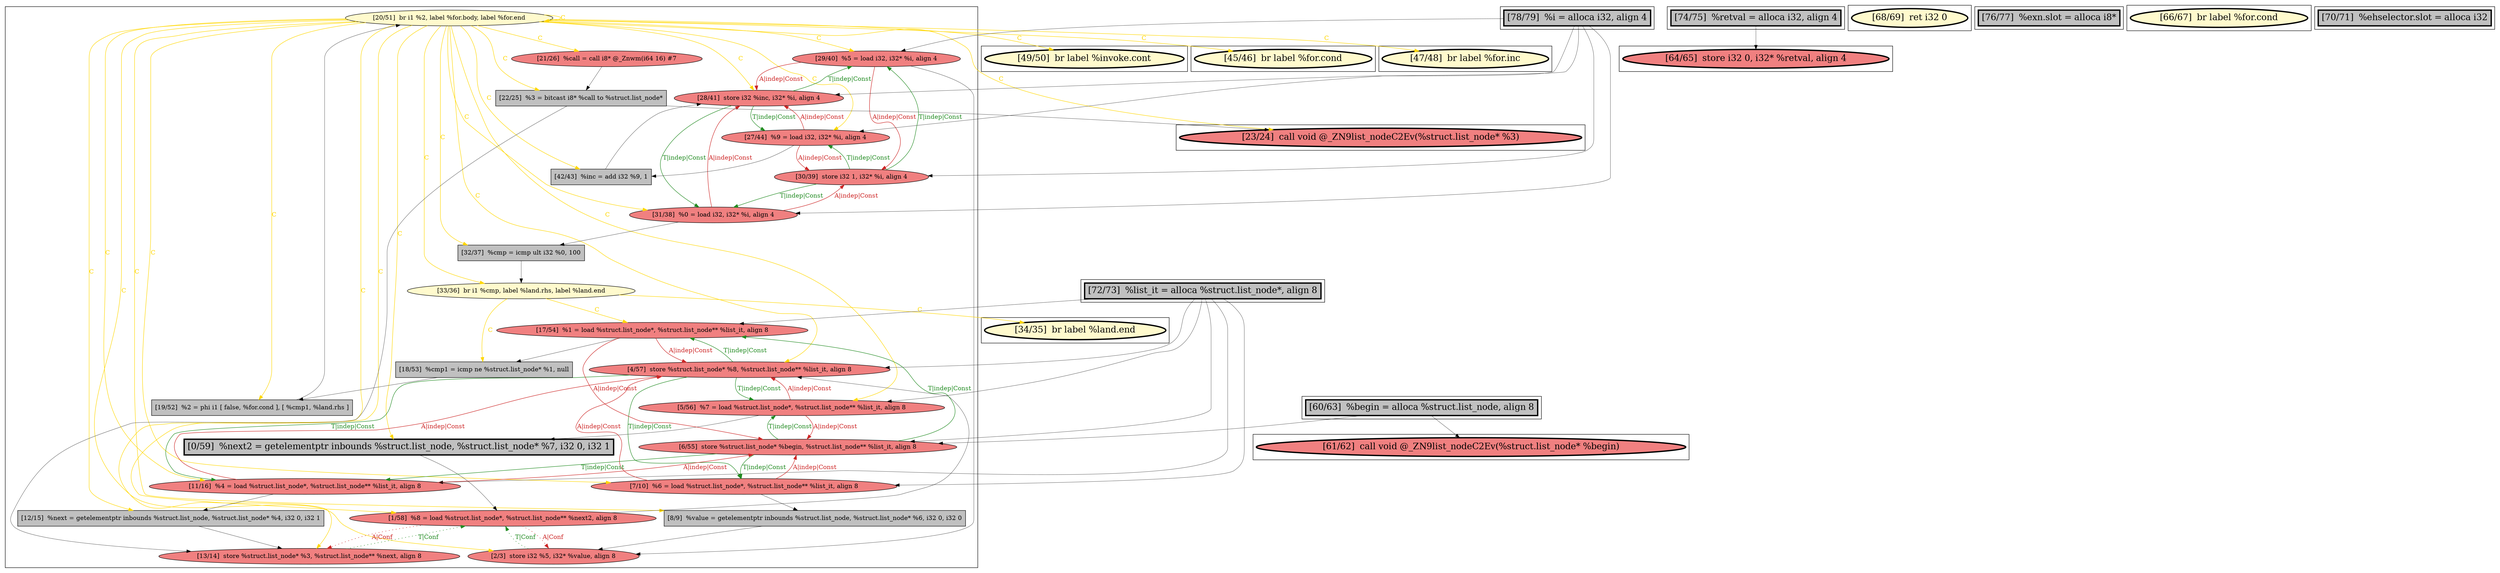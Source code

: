 
digraph G {



node182->node165 [style=solid,color=gold,label="C",penwidth=1.0,fontcolor=gold ]
node179->node183 [style=solid,color=firebrick3,label="A|indep|Const",penwidth=1.0,fontcolor=firebrick3 ]
node182->node184 [style=solid,color=gold,label="C",penwidth=1.0,fontcolor=gold ]
node183->node179 [style=solid,color=forestgreen,label="T|indep|Const",penwidth=1.0,fontcolor=forestgreen ]
node181->node168 [style=solid,color=black,label="",penwidth=0.5,fontcolor=black ]
node182->node169 [style=solid,color=gold,label="C",penwidth=1.0,fontcolor=gold ]
node182->node181 [style=solid,color=gold,label="C",penwidth=1.0,fontcolor=gold ]
node182->node172 [style=solid,color=gold,label="C",penwidth=1.0,fontcolor=gold ]
node182->node174 [style=solid,color=gold,label="C",penwidth=1.0,fontcolor=gold ]
node177->node171 [style=solid,color=forestgreen,label="T|indep|Const",penwidth=1.0,fontcolor=forestgreen ]
node161->node162 [style=solid,color=black,label="",penwidth=0.5,fontcolor=black ]
node182->node151 [style=solid,color=gold,label="C",penwidth=1.0,fontcolor=gold ]
node171->node177 [style=solid,color=firebrick3,label="A|indep|Const",penwidth=1.0,fontcolor=firebrick3 ]
node182->node162 [style=solid,color=gold,label="C",penwidth=1.0,fontcolor=gold ]
node188->node178 [style=solid,color=black,label="",penwidth=0.5,fontcolor=black ]
node169->node178 [style=solid,color=firebrick3,label="A|indep|Const",penwidth=1.0,fontcolor=firebrick3 ]
node162->node163 [style=dotted,color=forestgreen,label="T|Conf",penwidth=1.0,fontcolor=forestgreen ]
node178->node179 [style=solid,color=forestgreen,label="T|indep|Const",penwidth=1.0,fontcolor=forestgreen ]
node179->node178 [style=solid,color=firebrick3,label="A|indep|Const",penwidth=1.0,fontcolor=firebrick3 ]
node165->node162 [style=solid,color=black,label="",penwidth=0.5,fontcolor=black ]
node160->node181 [style=solid,color=black,label="",penwidth=0.5,fontcolor=black ]
node182->node170 [style=solid,color=gold,label="C",penwidth=1.0,fontcolor=gold ]
node180->node176 [style=solid,color=black,label="",penwidth=0.5,fontcolor=black ]
node176->node158 [style=solid,color=gold,label="C",penwidth=1.0,fontcolor=gold ]
node174->node172 [style=solid,color=black,label="",penwidth=0.5,fontcolor=black ]
node182->node167 [style=solid,color=gold,label="C",penwidth=1.0,fontcolor=gold ]
node187->node177 [style=solid,color=black,label="",penwidth=0.5,fontcolor=black ]
node167->node182 [style=solid,color=black,label="",penwidth=0.5,fontcolor=black ]
node163->node177 [style=solid,color=black,label="",penwidth=0.5,fontcolor=black ]
node182->node161 [style=solid,color=gold,label="C",penwidth=1.0,fontcolor=gold ]
node168->node163 [style=dotted,color=forestgreen,label="T|Conf",penwidth=1.0,fontcolor=forestgreen ]
node164->node177 [style=solid,color=firebrick3,label="A|indep|Const",penwidth=1.0,fontcolor=firebrick3 ]
node182->node180 [style=solid,color=gold,label="C",penwidth=1.0,fontcolor=gold ]
node163->node162 [style=dotted,color=firebrick3,label="A|Conf",penwidth=1.0,fontcolor=firebrick3 ]
node182->node154 [style=solid,color=gold,label="C",penwidth=1.0,fontcolor=gold ]
node182->node163 [style=solid,color=gold,label="C",penwidth=1.0,fontcolor=gold ]
node182->node152 [style=solid,color=gold,label="C",penwidth=1.0,fontcolor=gold ]
node176->node171 [style=solid,color=gold,label="C",penwidth=1.0,fontcolor=gold ]
node178->node169 [style=solid,color=forestgreen,label="T|indep|Const",penwidth=1.0,fontcolor=forestgreen ]
node187->node164 [style=solid,color=black,label="",penwidth=0.5,fontcolor=black ]
node176->node175 [style=solid,color=gold,label="C",penwidth=1.0,fontcolor=gold ]
node182->node179 [style=solid,color=gold,label="C",penwidth=1.0,fontcolor=gold ]
node170->node168 [style=solid,color=black,label="",penwidth=0.5,fontcolor=black ]
node166->node174 [style=solid,color=forestgreen,label="T|indep|Const",penwidth=1.0,fontcolor=forestgreen ]
node188->node169 [style=solid,color=black,label="",penwidth=0.5,fontcolor=black ]
node182->node164 [style=solid,color=gold,label="C",penwidth=1.0,fontcolor=gold ]
node188->node165 [style=solid,color=black,label="",penwidth=0.5,fontcolor=black ]
node177->node164 [style=solid,color=forestgreen,label="T|indep|Const",penwidth=1.0,fontcolor=forestgreen ]
node173->node170 [style=solid,color=black,label="",penwidth=0.5,fontcolor=black ]
node182->node182 [style=solid,color=gold,label="C",penwidth=1.0,fontcolor=gold ]
node187->node171 [style=solid,color=black,label="",penwidth=0.5,fontcolor=black ]
node181->node151 [style=solid,color=black,label="",penwidth=0.5,fontcolor=black ]
node182->node168 [style=solid,color=gold,label="C",penwidth=1.0,fontcolor=gold ]
node164->node161 [style=solid,color=black,label="",penwidth=0.5,fontcolor=black ]
node163->node168 [style=dotted,color=firebrick3,label="A|Conf",penwidth=1.0,fontcolor=firebrick3 ]
node177->node173 [style=solid,color=forestgreen,label="T|indep|Const",penwidth=1.0,fontcolor=forestgreen ]
node171->node166 [style=solid,color=firebrick3,label="A|indep|Const",penwidth=1.0,fontcolor=firebrick3 ]
node188->node179 [style=solid,color=black,label="",penwidth=0.5,fontcolor=black ]
node155->node156 [style=solid,color=black,label="",penwidth=0.5,fontcolor=black ]
node182->node176 [style=solid,color=gold,label="C",penwidth=1.0,fontcolor=gold ]
node169->node184 [style=solid,color=black,label="",penwidth=0.5,fontcolor=black ]
node182->node173 [style=solid,color=gold,label="C",penwidth=1.0,fontcolor=gold ]
node182->node177 [style=solid,color=gold,label="C",penwidth=1.0,fontcolor=gold ]
node188->node183 [style=solid,color=black,label="",penwidth=0.5,fontcolor=black ]
node178->node165 [style=solid,color=forestgreen,label="T|indep|Const",penwidth=1.0,fontcolor=forestgreen ]
node175->node167 [style=solid,color=black,label="",penwidth=0.5,fontcolor=black ]
node183->node165 [style=solid,color=forestgreen,label="T|indep|Const",penwidth=1.0,fontcolor=forestgreen ]
node172->node163 [style=solid,color=black,label="",penwidth=0.5,fontcolor=black ]
node182->node183 [style=solid,color=gold,label="C",penwidth=1.0,fontcolor=gold ]
node171->node175 [style=solid,color=black,label="",penwidth=0.5,fontcolor=black ]
node187->node166 [style=solid,color=black,label="",penwidth=0.5,fontcolor=black ]
node187->node174 [style=solid,color=black,label="",penwidth=0.5,fontcolor=black ]
node187->node173 [style=solid,color=black,label="",penwidth=0.5,fontcolor=black ]
node166->node173 [style=solid,color=forestgreen,label="T|indep|Const",penwidth=1.0,fontcolor=forestgreen ]
node174->node177 [style=solid,color=firebrick3,label="A|indep|Const",penwidth=1.0,fontcolor=firebrick3 ]
node173->node166 [style=solid,color=firebrick3,label="A|indep|Const",penwidth=1.0,fontcolor=firebrick3 ]
node183->node169 [style=solid,color=forestgreen,label="T|indep|Const",penwidth=1.0,fontcolor=forestgreen ]
node166->node171 [style=solid,color=forestgreen,label="T|indep|Const",penwidth=1.0,fontcolor=forestgreen ]
node169->node183 [style=solid,color=firebrick3,label="A|indep|Const",penwidth=1.0,fontcolor=firebrick3 ]
node182->node153 [style=solid,color=gold,label="C",penwidth=1.0,fontcolor=gold ]
node164->node166 [style=solid,color=firebrick3,label="A|indep|Const",penwidth=1.0,fontcolor=firebrick3 ]
node166->node164 [style=solid,color=forestgreen,label="T|indep|Const",penwidth=1.0,fontcolor=forestgreen ]
node165->node183 [style=solid,color=firebrick3,label="A|indep|Const",penwidth=1.0,fontcolor=firebrick3 ]
node179->node180 [style=solid,color=black,label="",penwidth=0.5,fontcolor=black ]
node177->node174 [style=solid,color=forestgreen,label="T|indep|Const",penwidth=1.0,fontcolor=forestgreen ]
node165->node178 [style=solid,color=firebrick3,label="A|indep|Const",penwidth=1.0,fontcolor=firebrick3 ]
node182->node160 [style=solid,color=gold,label="C",penwidth=1.0,fontcolor=gold ]
node174->node166 [style=solid,color=firebrick3,label="A|indep|Const",penwidth=1.0,fontcolor=firebrick3 ]
node186->node157 [style=solid,color=black,label="",penwidth=0.5,fontcolor=black ]
node155->node166 [style=solid,color=black,label="",penwidth=0.5,fontcolor=black ]
node173->node177 [style=solid,color=firebrick3,label="A|indep|Const",penwidth=1.0,fontcolor=firebrick3 ]
node184->node183 [style=solid,color=black,label="",penwidth=0.5,fontcolor=black ]


subgraph cluster15 {


node190 [penwidth=3.0,fontsize=20,fillcolor=lemonchiffon,label="[68/69]  ret i32 0",shape=ellipse,style=filled ]



}

subgraph cluster13 {


node188 [penwidth=3.0,fontsize=20,fillcolor=grey,label="[78/79]  %i = alloca i32, align 4",shape=rectangle,style=filled ]



}

subgraph cluster11 {


node186 [penwidth=3.0,fontsize=20,fillcolor=grey,label="[74/75]  %retval = alloca i32, align 4",shape=rectangle,style=filled ]



}

subgraph cluster10 {


node185 [penwidth=3.0,fontsize=20,fillcolor=grey,label="[76/77]  %exn.slot = alloca i8*",shape=rectangle,style=filled ]



}

subgraph cluster9 {


node181 [fillcolor=grey,label="[22/25]  %3 = bitcast i8* %call to %struct.list_node*",shape=rectangle,style=filled ]
node179 [fillcolor=lightcoral,label="[31/38]  %0 = load i32, i32* %i, align 4",shape=ellipse,style=filled ]
node178 [fillcolor=lightcoral,label="[30/39]  store i32 1, i32* %i, align 4",shape=ellipse,style=filled ]
node183 [fillcolor=lightcoral,label="[28/41]  store i32 %inc, i32* %i, align 4",shape=ellipse,style=filled ]
node177 [fillcolor=lightcoral,label="[4/57]  store %struct.list_node* %8, %struct.list_node** %list_it, align 8",shape=ellipse,style=filled ]
node176 [fillcolor=lemonchiffon,label="[33/36]  br i1 %cmp, label %land.rhs, label %land.end",shape=ellipse,style=filled ]
node170 [fillcolor=grey,label="[12/15]  %next = getelementptr inbounds %struct.list_node, %struct.list_node* %4, i32 0, i32 1",shape=rectangle,style=filled ]
node182 [fillcolor=lemonchiffon,label="[20/51]  br i1 %2, label %for.body, label %for.end",shape=ellipse,style=filled ]
node163 [fillcolor=lightcoral,label="[1/58]  %8 = load %struct.list_node*, %struct.list_node** %next2, align 8",shape=ellipse,style=filled ]
node162 [fillcolor=lightcoral,label="[2/3]  store i32 %5, i32* %value, align 8",shape=ellipse,style=filled ]
node184 [fillcolor=grey,label="[42/43]  %inc = add i32 %9, 1",shape=rectangle,style=filled ]
node173 [fillcolor=lightcoral,label="[11/16]  %4 = load %struct.list_node*, %struct.list_node** %list_it, align 8",shape=ellipse,style=filled ]
node161 [fillcolor=grey,label="[8/9]  %value = getelementptr inbounds %struct.list_node, %struct.list_node* %6, i32 0, i32 0",shape=rectangle,style=filled ]
node171 [fillcolor=lightcoral,label="[17/54]  %1 = load %struct.list_node*, %struct.list_node** %list_it, align 8",shape=ellipse,style=filled ]
node174 [fillcolor=lightcoral,label="[5/56]  %7 = load %struct.list_node*, %struct.list_node** %list_it, align 8",shape=ellipse,style=filled ]
node166 [fillcolor=lightcoral,label="[6/55]  store %struct.list_node* %begin, %struct.list_node** %list_it, align 8",shape=ellipse,style=filled ]
node180 [fillcolor=grey,label="[32/37]  %cmp = icmp ult i32 %0, 100",shape=rectangle,style=filled ]
node160 [fillcolor=lightcoral,label="[21/26]  %call = call i8* @_Znwm(i64 16) #7",shape=ellipse,style=filled ]
node172 [penwidth=3.0,fontsize=20,fillcolor=grey,label="[0/59]  %next2 = getelementptr inbounds %struct.list_node, %struct.list_node* %7, i32 0, i32 1",shape=rectangle,style=filled ]
node167 [fillcolor=grey,label="[19/52]  %2 = phi i1 [ false, %for.cond ], [ %cmp1, %land.rhs ]",shape=rectangle,style=filled ]
node168 [fillcolor=lightcoral,label="[13/14]  store %struct.list_node* %3, %struct.list_node** %next, align 8",shape=ellipse,style=filled ]
node165 [fillcolor=lightcoral,label="[29/40]  %5 = load i32, i32* %i, align 4",shape=ellipse,style=filled ]
node164 [fillcolor=lightcoral,label="[7/10]  %6 = load %struct.list_node*, %struct.list_node** %list_it, align 8",shape=ellipse,style=filled ]
node169 [fillcolor=lightcoral,label="[27/44]  %9 = load i32, i32* %i, align 4",shape=ellipse,style=filled ]
node175 [fillcolor=grey,label="[18/53]  %cmp1 = icmp ne %struct.list_node* %1, null",shape=rectangle,style=filled ]



}

subgraph cluster8 {


node159 [penwidth=3.0,fontsize=20,fillcolor=lemonchiffon,label="[66/67]  br label %for.cond",shape=ellipse,style=filled ]



}

subgraph cluster7 {


node158 [penwidth=3.0,fontsize=20,fillcolor=lemonchiffon,label="[34/35]  br label %land.end",shape=ellipse,style=filled ]



}

subgraph cluster14 {


node189 [penwidth=3.0,fontsize=20,fillcolor=grey,label="[70/71]  %ehselector.slot = alloca i32",shape=rectangle,style=filled ]



}

subgraph cluster6 {


node157 [penwidth=3.0,fontsize=20,fillcolor=lightcoral,label="[64/65]  store i32 0, i32* %retval, align 4",shape=ellipse,style=filled ]



}

subgraph cluster0 {


node151 [penwidth=3.0,fontsize=20,fillcolor=lightcoral,label="[23/24]  call void @_ZN9list_nodeC2Ev(%struct.list_node* %3)",shape=ellipse,style=filled ]



}

subgraph cluster12 {


node187 [penwidth=3.0,fontsize=20,fillcolor=grey,label="[72/73]  %list_it = alloca %struct.list_node*, align 8",shape=rectangle,style=filled ]



}

subgraph cluster5 {


node156 [penwidth=3.0,fontsize=20,fillcolor=lightcoral,label="[61/62]  call void @_ZN9list_nodeC2Ev(%struct.list_node* %begin)",shape=ellipse,style=filled ]



}

subgraph cluster1 {


node152 [penwidth=3.0,fontsize=20,fillcolor=lemonchiffon,label="[45/46]  br label %for.cond",shape=ellipse,style=filled ]



}

subgraph cluster2 {


node153 [penwidth=3.0,fontsize=20,fillcolor=lemonchiffon,label="[47/48]  br label %for.inc",shape=ellipse,style=filled ]



}

subgraph cluster3 {


node154 [penwidth=3.0,fontsize=20,fillcolor=lemonchiffon,label="[49/50]  br label %invoke.cont",shape=ellipse,style=filled ]



}

subgraph cluster4 {


node155 [penwidth=3.0,fontsize=20,fillcolor=grey,label="[60/63]  %begin = alloca %struct.list_node, align 8",shape=rectangle,style=filled ]



}

}
